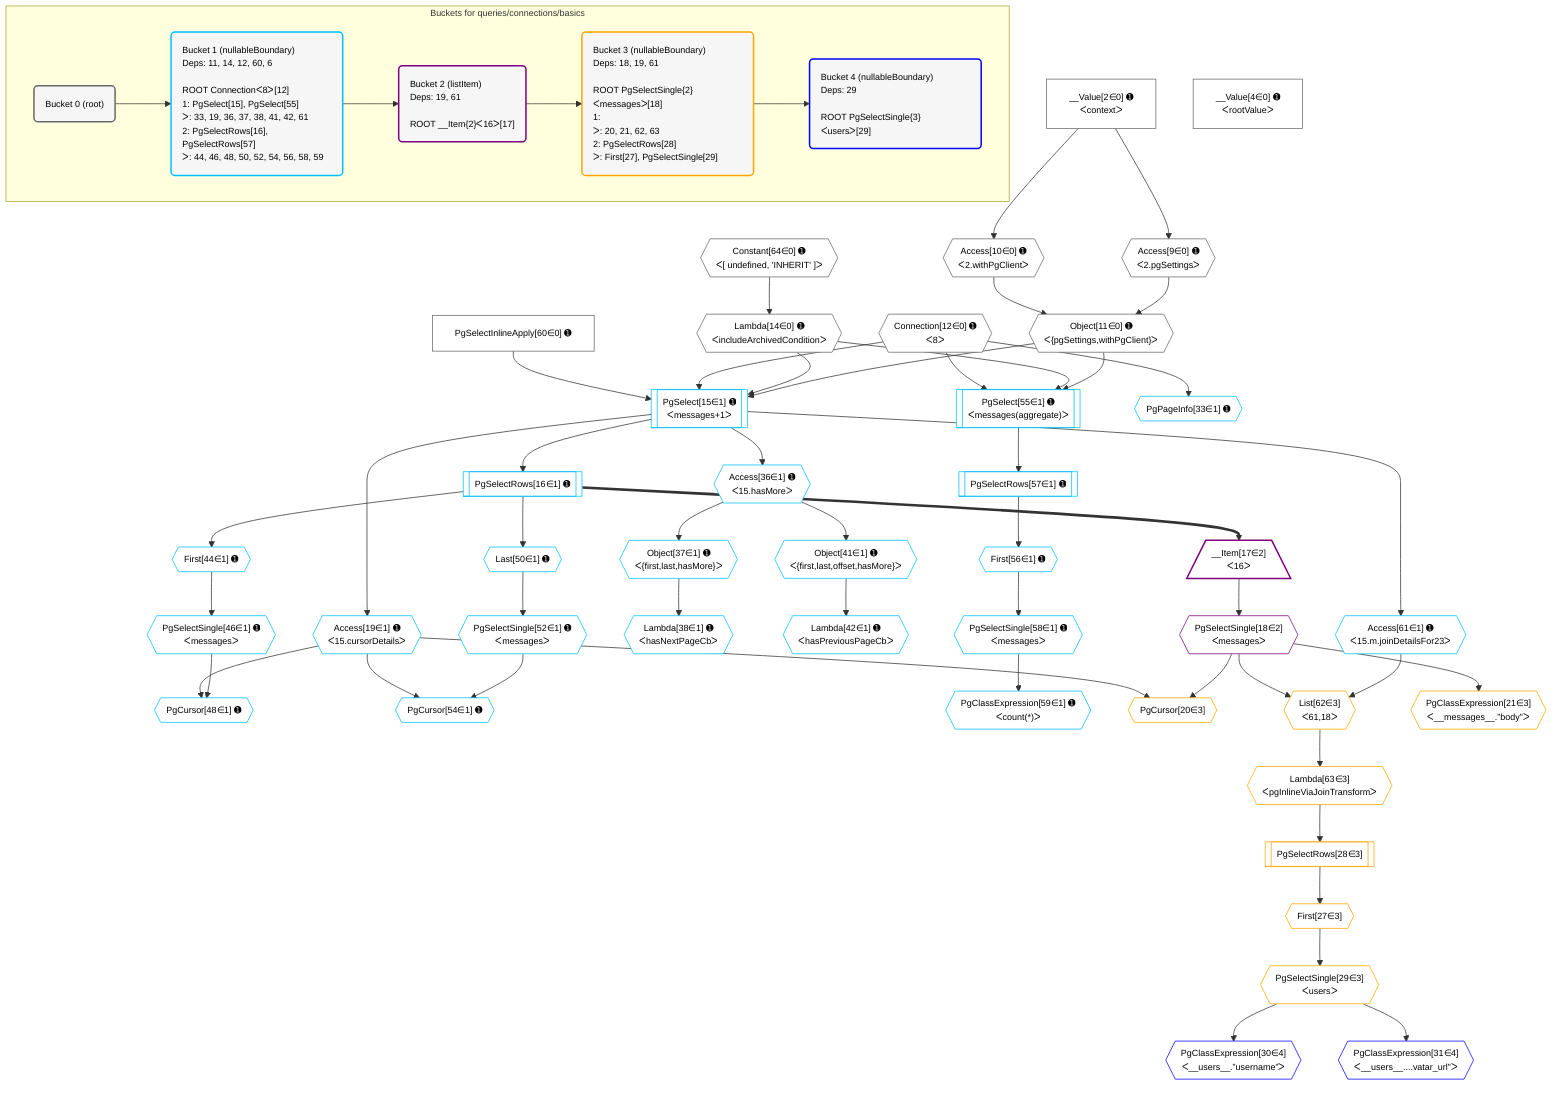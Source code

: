 %%{init: {'themeVariables': { 'fontSize': '12px'}}}%%
graph TD
    classDef path fill:#eee,stroke:#000,color:#000
    classDef plan fill:#fff,stroke-width:1px,color:#000
    classDef itemplan fill:#fff,stroke-width:2px,color:#000
    classDef unbatchedplan fill:#dff,stroke-width:1px,color:#000
    classDef sideeffectplan fill:#fcc,stroke-width:2px,color:#000
    classDef bucket fill:#f6f6f6,color:#000,stroke-width:2px,text-align:left


    %% plan dependencies
    Object11{{"Object[11∈0] ➊<br />ᐸ{pgSettings,withPgClient}ᐳ"}}:::plan
    Access9{{"Access[9∈0] ➊<br />ᐸ2.pgSettingsᐳ"}}:::plan
    Access10{{"Access[10∈0] ➊<br />ᐸ2.withPgClientᐳ"}}:::plan
    Access9 & Access10 --> Object11
    __Value2["__Value[2∈0] ➊<br />ᐸcontextᐳ"]:::plan
    __Value2 --> Access9
    __Value2 --> Access10
    Lambda14{{"Lambda[14∈0] ➊<br />ᐸincludeArchivedConditionᐳ"}}:::plan
    Constant64{{"Constant[64∈0] ➊<br />ᐸ[ undefined, 'INHERIT' ]ᐳ"}}:::plan
    Constant64 --> Lambda14
    __Value4["__Value[4∈0] ➊<br />ᐸrootValueᐳ"]:::plan
    Connection12{{"Connection[12∈0] ➊<br />ᐸ8ᐳ"}}:::plan
    PgSelectInlineApply60["PgSelectInlineApply[60∈0] ➊"]:::plan
    PgSelect15[["PgSelect[15∈1] ➊<br />ᐸmessages+1ᐳ"]]:::plan
    Object11 & Lambda14 & Connection12 & PgSelectInlineApply60 --> PgSelect15
    Object41{{"Object[41∈1] ➊<br />ᐸ{first,last,offset,hasMore}ᐳ"}}:::plan
    Access36{{"Access[36∈1] ➊<br />ᐸ15.hasMoreᐳ"}}:::plan
    Access36 --> Object41
    Object37{{"Object[37∈1] ➊<br />ᐸ{first,last,hasMore}ᐳ"}}:::plan
    Access36 --> Object37
    PgSelect55[["PgSelect[55∈1] ➊<br />ᐸmessages(aggregate)ᐳ"]]:::plan
    Object11 & Lambda14 & Connection12 --> PgSelect55
    PgCursor48{{"PgCursor[48∈1] ➊"}}:::plan
    PgSelectSingle46{{"PgSelectSingle[46∈1] ➊<br />ᐸmessagesᐳ"}}:::plan
    Access19{{"Access[19∈1] ➊<br />ᐸ15.cursorDetailsᐳ"}}:::plan
    PgSelectSingle46 & Access19 --> PgCursor48
    PgCursor54{{"PgCursor[54∈1] ➊"}}:::plan
    PgSelectSingle52{{"PgSelectSingle[52∈1] ➊<br />ᐸmessagesᐳ"}}:::plan
    PgSelectSingle52 & Access19 --> PgCursor54
    PgSelectRows16[["PgSelectRows[16∈1] ➊"]]:::plan
    PgSelect15 --> PgSelectRows16
    PgSelect15 --> Access19
    PgPageInfo33{{"PgPageInfo[33∈1] ➊"}}:::plan
    Connection12 --> PgPageInfo33
    PgSelect15 --> Access36
    Lambda38{{"Lambda[38∈1] ➊<br />ᐸhasNextPageCbᐳ"}}:::plan
    Object37 --> Lambda38
    Lambda42{{"Lambda[42∈1] ➊<br />ᐸhasPreviousPageCbᐳ"}}:::plan
    Object41 --> Lambda42
    First44{{"First[44∈1] ➊"}}:::plan
    PgSelectRows16 --> First44
    First44 --> PgSelectSingle46
    Last50{{"Last[50∈1] ➊"}}:::plan
    PgSelectRows16 --> Last50
    Last50 --> PgSelectSingle52
    First56{{"First[56∈1] ➊"}}:::plan
    PgSelectRows57[["PgSelectRows[57∈1] ➊"]]:::plan
    PgSelectRows57 --> First56
    PgSelect55 --> PgSelectRows57
    PgSelectSingle58{{"PgSelectSingle[58∈1] ➊<br />ᐸmessagesᐳ"}}:::plan
    First56 --> PgSelectSingle58
    PgClassExpression59{{"PgClassExpression[59∈1] ➊<br />ᐸcount(*)ᐳ"}}:::plan
    PgSelectSingle58 --> PgClassExpression59
    Access61{{"Access[61∈1] ➊<br />ᐸ15.m.joinDetailsFor23ᐳ"}}:::plan
    PgSelect15 --> Access61
    __Item17[/"__Item[17∈2]<br />ᐸ16ᐳ"\]:::itemplan
    PgSelectRows16 ==> __Item17
    PgSelectSingle18{{"PgSelectSingle[18∈2]<br />ᐸmessagesᐳ"}}:::plan
    __Item17 --> PgSelectSingle18
    PgCursor20{{"PgCursor[20∈3]"}}:::plan
    PgSelectSingle18 & Access19 --> PgCursor20
    List62{{"List[62∈3]<br />ᐸ61,18ᐳ"}}:::plan
    Access61 & PgSelectSingle18 --> List62
    PgClassExpression21{{"PgClassExpression[21∈3]<br />ᐸ__messages__.”body”ᐳ"}}:::plan
    PgSelectSingle18 --> PgClassExpression21
    First27{{"First[27∈3]"}}:::plan
    PgSelectRows28[["PgSelectRows[28∈3]"]]:::plan
    PgSelectRows28 --> First27
    Lambda63{{"Lambda[63∈3]<br />ᐸpgInlineViaJoinTransformᐳ"}}:::plan
    Lambda63 --> PgSelectRows28
    PgSelectSingle29{{"PgSelectSingle[29∈3]<br />ᐸusersᐳ"}}:::plan
    First27 --> PgSelectSingle29
    List62 --> Lambda63
    PgClassExpression30{{"PgClassExpression[30∈4]<br />ᐸ__users__.”username”ᐳ"}}:::plan
    PgSelectSingle29 --> PgClassExpression30
    PgClassExpression31{{"PgClassExpression[31∈4]<br />ᐸ__users__....vatar_url”ᐳ"}}:::plan
    PgSelectSingle29 --> PgClassExpression31

    %% define steps

    subgraph "Buckets for queries/connections/basics"
    Bucket0("Bucket 0 (root)"):::bucket
    classDef bucket0 stroke:#696969
    class Bucket0,__Value2,__Value4,Access9,Access10,Object11,Connection12,Lambda14,PgSelectInlineApply60,Constant64 bucket0
    Bucket1("Bucket 1 (nullableBoundary)<br />Deps: 11, 14, 12, 60, 6<br /><br />ROOT Connectionᐸ8ᐳ[12]<br />1: PgSelect[15], PgSelect[55]<br />ᐳ: 33, 19, 36, 37, 38, 41, 42, 61<br />2: PgSelectRows[16], PgSelectRows[57]<br />ᐳ: 44, 46, 48, 50, 52, 54, 56, 58, 59"):::bucket
    classDef bucket1 stroke:#00bfff
    class Bucket1,PgSelect15,PgSelectRows16,Access19,PgPageInfo33,Access36,Object37,Lambda38,Object41,Lambda42,First44,PgSelectSingle46,PgCursor48,Last50,PgSelectSingle52,PgCursor54,PgSelect55,First56,PgSelectRows57,PgSelectSingle58,PgClassExpression59,Access61 bucket1
    Bucket2("Bucket 2 (listItem)<br />Deps: 19, 61<br /><br />ROOT __Item{2}ᐸ16ᐳ[17]"):::bucket
    classDef bucket2 stroke:#7f007f
    class Bucket2,__Item17,PgSelectSingle18 bucket2
    Bucket3("Bucket 3 (nullableBoundary)<br />Deps: 18, 19, 61<br /><br />ROOT PgSelectSingle{2}ᐸmessagesᐳ[18]<br />1: <br />ᐳ: 20, 21, 62, 63<br />2: PgSelectRows[28]<br />ᐳ: First[27], PgSelectSingle[29]"):::bucket
    classDef bucket3 stroke:#ffa500
    class Bucket3,PgCursor20,PgClassExpression21,First27,PgSelectRows28,PgSelectSingle29,List62,Lambda63 bucket3
    Bucket4("Bucket 4 (nullableBoundary)<br />Deps: 29<br /><br />ROOT PgSelectSingle{3}ᐸusersᐳ[29]"):::bucket
    classDef bucket4 stroke:#0000ff
    class Bucket4,PgClassExpression30,PgClassExpression31 bucket4
    Bucket0 --> Bucket1
    Bucket1 --> Bucket2
    Bucket2 --> Bucket3
    Bucket3 --> Bucket4
    end